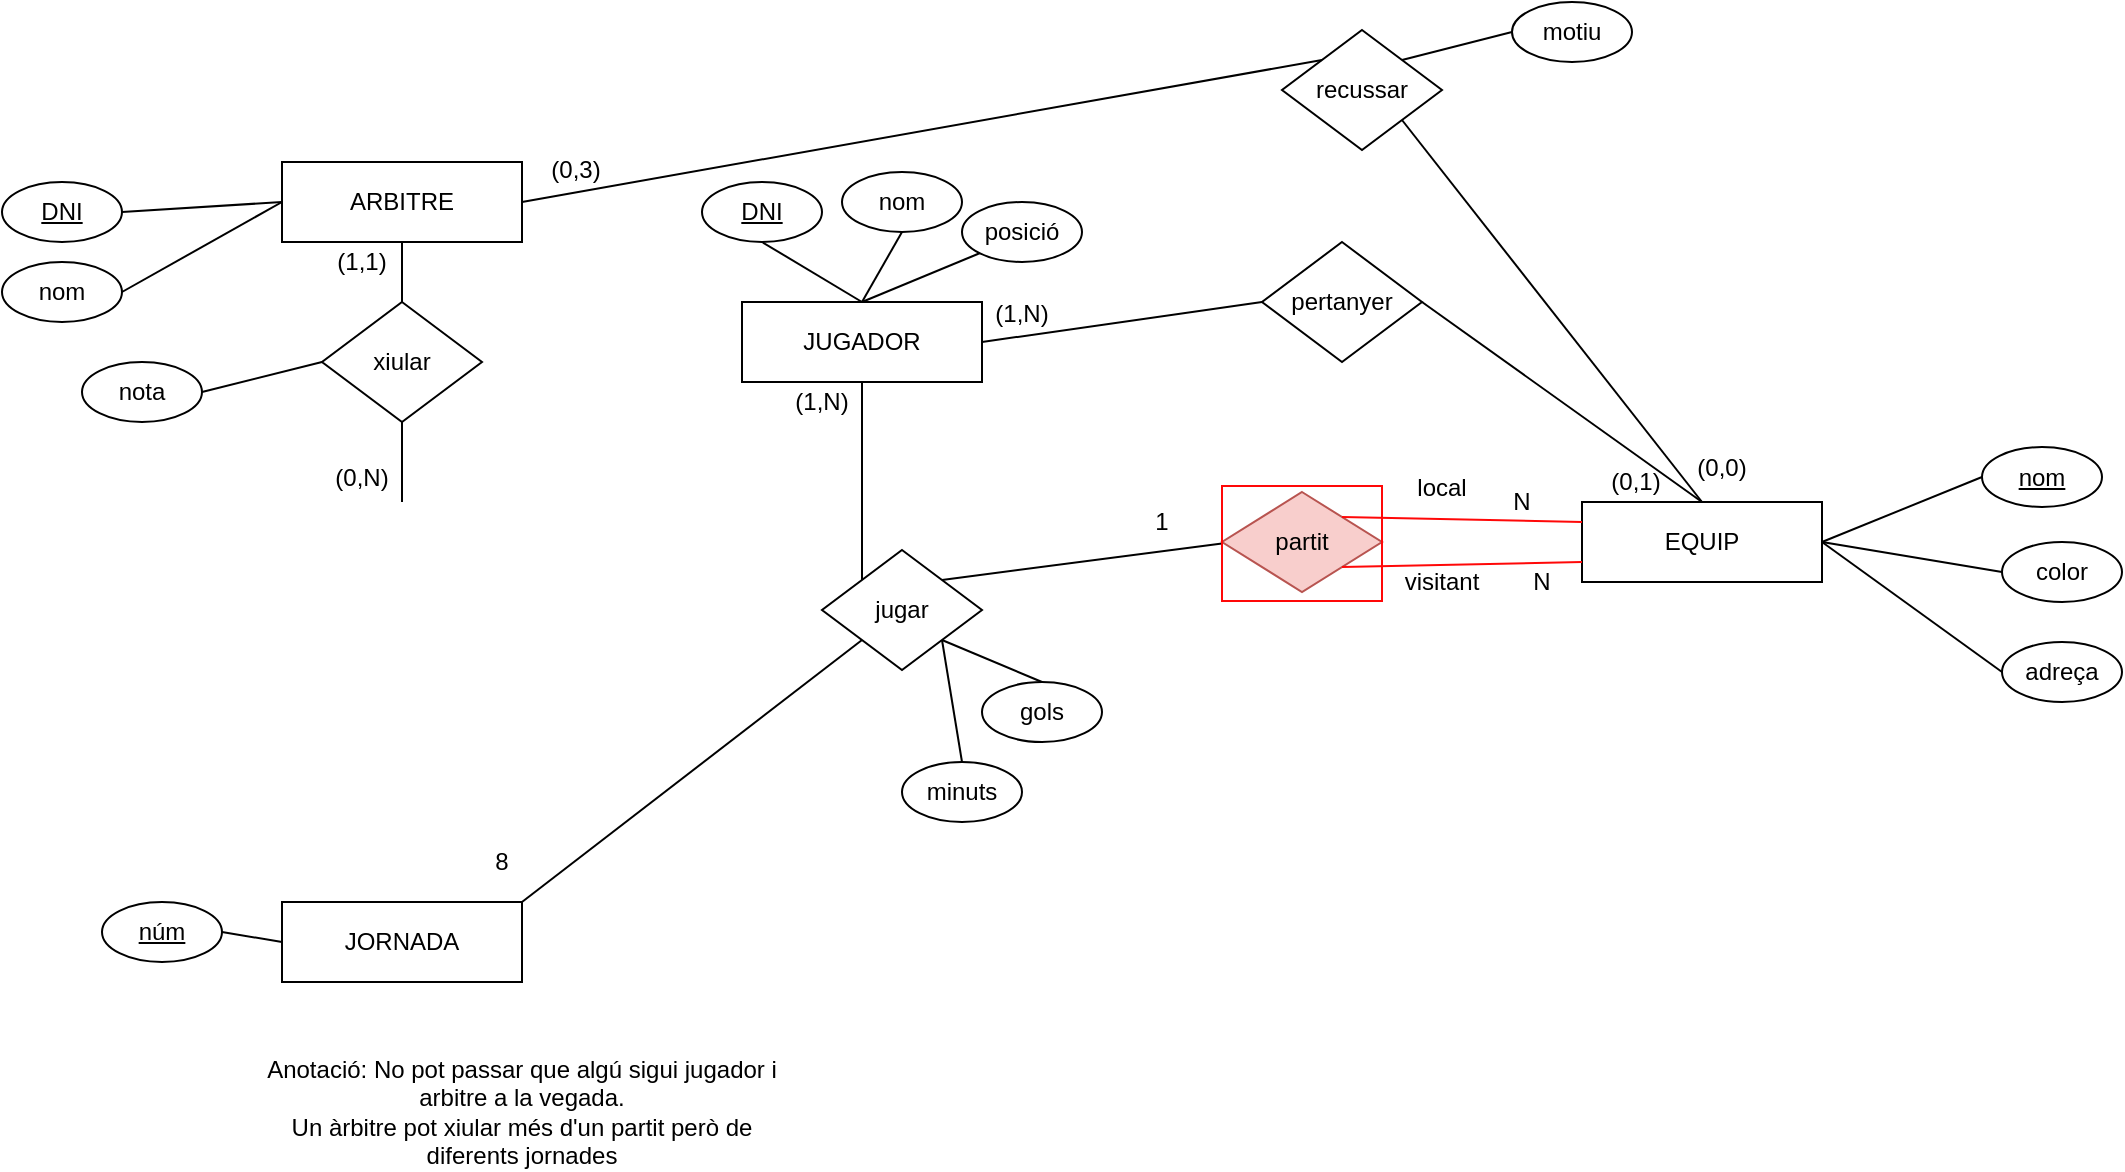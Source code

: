 <mxfile version="13.8.8" type="device"><diagram id="8ADf-xWIyVp2yWTaPn0u" name="Page-1"><mxGraphModel dx="980" dy="536" grid="1" gridSize="10" guides="1" tooltips="1" connect="1" arrows="1" fold="1" page="1" pageScale="1" pageWidth="1100" pageHeight="850" math="0" shadow="0"><root><mxCell id="0"/><mxCell id="1" parent="0"/><mxCell id="BDkQhPHqlMMcikQswN_g-2" value="jugar" style="rhombus;whiteSpace=wrap;html=1;" parent="1" vertex="1"><mxGeometry x="420" y="284" width="80" height="60" as="geometry"/></mxCell><mxCell id="BDkQhPHqlMMcikQswN_g-5" value="EQUIP" style="rounded=0;whiteSpace=wrap;html=1;" parent="1" vertex="1"><mxGeometry x="800" y="260" width="120" height="40" as="geometry"/></mxCell><mxCell id="BDkQhPHqlMMcikQswN_g-15" value="JORNADA" style="rounded=0;whiteSpace=wrap;html=1;" parent="1" vertex="1"><mxGeometry x="150" y="460" width="120" height="40" as="geometry"/></mxCell><mxCell id="BDkQhPHqlMMcikQswN_g-17" value="&lt;u&gt;nom&lt;/u&gt;" style="ellipse;whiteSpace=wrap;html=1;" parent="1" vertex="1"><mxGeometry x="1000" y="232.5" width="60" height="30" as="geometry"/></mxCell><mxCell id="BDkQhPHqlMMcikQswN_g-18" value="color" style="ellipse;whiteSpace=wrap;html=1;" parent="1" vertex="1"><mxGeometry x="1010" y="280" width="60" height="30" as="geometry"/></mxCell><mxCell id="BDkQhPHqlMMcikQswN_g-19" value="adreça" style="ellipse;whiteSpace=wrap;html=1;" parent="1" vertex="1"><mxGeometry x="1010" y="330" width="60" height="30" as="geometry"/></mxCell><mxCell id="BDkQhPHqlMMcikQswN_g-20" style="edgeStyle=orthogonalEdgeStyle;rounded=0;orthogonalLoop=1;jettySize=auto;html=1;exitX=0.5;exitY=1;exitDx=0;exitDy=0;" parent="1" source="BDkQhPHqlMMcikQswN_g-18" target="BDkQhPHqlMMcikQswN_g-18" edge="1"><mxGeometry relative="1" as="geometry"/></mxCell><mxCell id="BDkQhPHqlMMcikQswN_g-21" value="" style="endArrow=none;html=1;entryX=0;entryY=0.5;entryDx=0;entryDy=0;exitX=1;exitY=0.5;exitDx=0;exitDy=0;" parent="1" source="BDkQhPHqlMMcikQswN_g-5" target="BDkQhPHqlMMcikQswN_g-17" edge="1"><mxGeometry width="50" height="50" relative="1" as="geometry"><mxPoint x="690" y="245" as="sourcePoint"/><mxPoint x="770" y="180" as="targetPoint"/></mxGeometry></mxCell><mxCell id="BDkQhPHqlMMcikQswN_g-22" value="" style="endArrow=none;html=1;entryX=0;entryY=0.5;entryDx=0;entryDy=0;exitX=1;exitY=0.5;exitDx=0;exitDy=0;" parent="1" source="BDkQhPHqlMMcikQswN_g-5" target="BDkQhPHqlMMcikQswN_g-18" edge="1"><mxGeometry width="50" height="50" relative="1" as="geometry"><mxPoint x="750" y="300" as="sourcePoint"/><mxPoint x="780" y="265" as="targetPoint"/></mxGeometry></mxCell><mxCell id="BDkQhPHqlMMcikQswN_g-23" value="" style="endArrow=none;html=1;entryX=0;entryY=0.5;entryDx=0;entryDy=0;exitX=1;exitY=0.5;exitDx=0;exitDy=0;" parent="1" source="BDkQhPHqlMMcikQswN_g-5" target="BDkQhPHqlMMcikQswN_g-19" edge="1"><mxGeometry width="50" height="50" relative="1" as="geometry"><mxPoint x="740" y="290" as="sourcePoint"/><mxPoint x="780" y="255" as="targetPoint"/></mxGeometry></mxCell><mxCell id="BDkQhPHqlMMcikQswN_g-24" value="&lt;u&gt;núm&lt;/u&gt;" style="ellipse;whiteSpace=wrap;html=1;" parent="1" vertex="1"><mxGeometry x="60" y="460" width="60" height="30" as="geometry"/></mxCell><mxCell id="BDkQhPHqlMMcikQswN_g-25" value="" style="endArrow=none;html=1;entryX=1;entryY=0.5;entryDx=0;entryDy=0;exitX=0;exitY=0.5;exitDx=0;exitDy=0;" parent="1" source="BDkQhPHqlMMcikQswN_g-15" target="BDkQhPHqlMMcikQswN_g-24" edge="1"><mxGeometry width="50" height="50" relative="1" as="geometry"><mxPoint x="290" y="360" as="sourcePoint"/><mxPoint x="320" y="315" as="targetPoint"/></mxGeometry></mxCell><mxCell id="BDkQhPHqlMMcikQswN_g-29" value="" style="endArrow=none;html=1;entryX=0;entryY=0.5;entryDx=0;entryDy=0;exitX=1;exitY=0;exitDx=0;exitDy=0;" parent="1" source="BDkQhPHqlMMcikQswN_g-2" edge="1" target="O-rBCWn9P0vZfnqXIVvt-1"><mxGeometry width="50" height="50" relative="1" as="geometry"><mxPoint x="490" y="360" as="sourcePoint"/><mxPoint x="590" y="260" as="targetPoint"/></mxGeometry></mxCell><mxCell id="BDkQhPHqlMMcikQswN_g-31" value="" style="endArrow=none;html=1;exitX=1;exitY=0;exitDx=0;exitDy=0;entryX=0;entryY=1;entryDx=0;entryDy=0;" parent="1" source="BDkQhPHqlMMcikQswN_g-15" target="BDkQhPHqlMMcikQswN_g-2" edge="1"><mxGeometry width="50" height="50" relative="1" as="geometry"><mxPoint x="280" y="290" as="sourcePoint"/><mxPoint x="540" y="310" as="targetPoint"/></mxGeometry></mxCell><mxCell id="BDkQhPHqlMMcikQswN_g-42" value="JUGADOR" style="rounded=0;whiteSpace=wrap;html=1;" parent="1" vertex="1"><mxGeometry x="380" y="160" width="120" height="40" as="geometry"/></mxCell><mxCell id="BDkQhPHqlMMcikQswN_g-44" value="&lt;u&gt;DNI&lt;/u&gt;" style="ellipse;whiteSpace=wrap;html=1;" parent="1" vertex="1"><mxGeometry x="360" y="100" width="60" height="30" as="geometry"/></mxCell><mxCell id="BDkQhPHqlMMcikQswN_g-45" value="nom" style="ellipse;whiteSpace=wrap;html=1;" parent="1" vertex="1"><mxGeometry x="430" y="95" width="60" height="30" as="geometry"/></mxCell><mxCell id="BDkQhPHqlMMcikQswN_g-46" value="" style="endArrow=none;html=1;exitX=0.5;exitY=0;exitDx=0;exitDy=0;entryX=0.5;entryY=1;entryDx=0;entryDy=0;" parent="1" source="BDkQhPHqlMMcikQswN_g-42" target="BDkQhPHqlMMcikQswN_g-44" edge="1"><mxGeometry width="50" height="50" relative="1" as="geometry"><mxPoint x="290" y="300" as="sourcePoint"/><mxPoint x="410" y="300" as="targetPoint"/></mxGeometry></mxCell><mxCell id="BDkQhPHqlMMcikQswN_g-47" value="" style="endArrow=none;html=1;exitX=0.5;exitY=0;exitDx=0;exitDy=0;entryX=0.5;entryY=1;entryDx=0;entryDy=0;" parent="1" source="BDkQhPHqlMMcikQswN_g-42" target="BDkQhPHqlMMcikQswN_g-45" edge="1"><mxGeometry width="50" height="50" relative="1" as="geometry"><mxPoint x="450" y="170" as="sourcePoint"/><mxPoint x="440" y="140" as="targetPoint"/></mxGeometry></mxCell><mxCell id="BDkQhPHqlMMcikQswN_g-49" value="xiular" style="rhombus;whiteSpace=wrap;html=1;" parent="1" vertex="1"><mxGeometry x="170" y="160" width="80" height="60" as="geometry"/></mxCell><mxCell id="BDkQhPHqlMMcikQswN_g-50" value="ARBITRE" style="rounded=0;whiteSpace=wrap;html=1;" parent="1" vertex="1"><mxGeometry x="150" y="90" width="120" height="40" as="geometry"/></mxCell><mxCell id="BDkQhPHqlMMcikQswN_g-51" value="&lt;u&gt;DNI&lt;/u&gt;" style="ellipse;whiteSpace=wrap;html=1;" parent="1" vertex="1"><mxGeometry x="10" y="100" width="60" height="30" as="geometry"/></mxCell><mxCell id="BDkQhPHqlMMcikQswN_g-52" value="nom" style="ellipse;whiteSpace=wrap;html=1;" parent="1" vertex="1"><mxGeometry x="10" y="140" width="60" height="30" as="geometry"/></mxCell><mxCell id="BDkQhPHqlMMcikQswN_g-53" value="" style="endArrow=none;html=1;exitX=0;exitY=0.5;exitDx=0;exitDy=0;entryX=1;entryY=0.5;entryDx=0;entryDy=0;" parent="1" source="BDkQhPHqlMMcikQswN_g-50" target="BDkQhPHqlMMcikQswN_g-51" edge="1"><mxGeometry width="50" height="50" relative="1" as="geometry"><mxPoint x="60" y="230" as="sourcePoint"/><mxPoint x="180" y="230" as="targetPoint"/></mxGeometry></mxCell><mxCell id="BDkQhPHqlMMcikQswN_g-54" value="" style="endArrow=none;html=1;entryX=1;entryY=0.5;entryDx=0;entryDy=0;" parent="1" target="BDkQhPHqlMMcikQswN_g-52" edge="1"><mxGeometry width="50" height="50" relative="1" as="geometry"><mxPoint x="150" y="110" as="sourcePoint"/><mxPoint x="210" y="70" as="targetPoint"/></mxGeometry></mxCell><mxCell id="BDkQhPHqlMMcikQswN_g-55" value="" style="endArrow=none;html=1;entryX=0.5;entryY=0;entryDx=0;entryDy=0;exitX=0.5;exitY=1;exitDx=0;exitDy=0;" parent="1" source="BDkQhPHqlMMcikQswN_g-50" target="BDkQhPHqlMMcikQswN_g-49" edge="1"><mxGeometry width="50" height="50" relative="1" as="geometry"><mxPoint x="160" y="120" as="sourcePoint"/><mxPoint x="80" y="165" as="targetPoint"/></mxGeometry></mxCell><mxCell id="BDkQhPHqlMMcikQswN_g-56" value="" style="endArrow=none;html=1;entryX=0.5;entryY=0;entryDx=0;entryDy=0;exitX=0.5;exitY=1;exitDx=0;exitDy=0;" parent="1" source="BDkQhPHqlMMcikQswN_g-49" edge="1"><mxGeometry width="50" height="50" relative="1" as="geometry"><mxPoint x="220" y="140" as="sourcePoint"/><mxPoint x="210" y="260" as="targetPoint"/></mxGeometry></mxCell><mxCell id="BDkQhPHqlMMcikQswN_g-57" value="Anotació: No pot passar que algú sigui jugador i arbitre a la vegada.&lt;br&gt;Un àrbitre pot xiular més d'un partit però de diferents jornades" style="text;html=1;strokeColor=none;fillColor=none;align=center;verticalAlign=middle;whiteSpace=wrap;rounded=0;" parent="1" vertex="1"><mxGeometry x="130" y="550" width="280" height="30" as="geometry"/></mxCell><mxCell id="BDkQhPHqlMMcikQswN_g-58" value="pertanyer" style="rhombus;whiteSpace=wrap;html=1;" parent="1" vertex="1"><mxGeometry x="640" y="130" width="80" height="60" as="geometry"/></mxCell><mxCell id="BDkQhPHqlMMcikQswN_g-59" value="" style="endArrow=none;html=1;exitX=1;exitY=0.5;exitDx=0;exitDy=0;entryX=0;entryY=0.5;entryDx=0;entryDy=0;" parent="1" source="BDkQhPHqlMMcikQswN_g-42" target="BDkQhPHqlMMcikQswN_g-58" edge="1"><mxGeometry width="50" height="50" relative="1" as="geometry"><mxPoint x="450" y="170" as="sourcePoint"/><mxPoint x="520" y="140" as="targetPoint"/></mxGeometry></mxCell><mxCell id="BDkQhPHqlMMcikQswN_g-60" value="" style="endArrow=none;html=1;exitX=0.5;exitY=0;exitDx=0;exitDy=0;entryX=1;entryY=0.5;entryDx=0;entryDy=0;" parent="1" source="BDkQhPHqlMMcikQswN_g-5" target="BDkQhPHqlMMcikQswN_g-58" edge="1"><mxGeometry width="50" height="50" relative="1" as="geometry"><mxPoint x="510" y="190" as="sourcePoint"/><mxPoint x="650" y="170" as="targetPoint"/></mxGeometry></mxCell><mxCell id="BDkQhPHqlMMcikQswN_g-61" value="posició" style="ellipse;whiteSpace=wrap;html=1;" parent="1" vertex="1"><mxGeometry x="490" y="110" width="60" height="30" as="geometry"/></mxCell><mxCell id="BDkQhPHqlMMcikQswN_g-62" value="" style="endArrow=none;html=1;exitX=0.5;exitY=0;exitDx=0;exitDy=0;entryX=0;entryY=1;entryDx=0;entryDy=0;" parent="1" source="BDkQhPHqlMMcikQswN_g-42" target="BDkQhPHqlMMcikQswN_g-61" edge="1"><mxGeometry width="50" height="50" relative="1" as="geometry"><mxPoint x="450" y="170" as="sourcePoint"/><mxPoint x="470" y="135" as="targetPoint"/></mxGeometry></mxCell><mxCell id="BDkQhPHqlMMcikQswN_g-64" value="recussar" style="rhombus;whiteSpace=wrap;html=1;" parent="1" vertex="1"><mxGeometry x="650" y="24" width="80" height="60" as="geometry"/></mxCell><mxCell id="BDkQhPHqlMMcikQswN_g-65" value="" style="endArrow=none;html=1;entryX=1;entryY=1;entryDx=0;entryDy=0;" parent="1" target="BDkQhPHqlMMcikQswN_g-64" edge="1"><mxGeometry width="50" height="50" relative="1" as="geometry"><mxPoint x="860" y="260" as="sourcePoint"/><mxPoint x="730" y="170" as="targetPoint"/></mxGeometry></mxCell><mxCell id="BDkQhPHqlMMcikQswN_g-66" value="" style="endArrow=none;html=1;entryX=1;entryY=0.5;entryDx=0;entryDy=0;exitX=0;exitY=0;exitDx=0;exitDy=0;" parent="1" source="BDkQhPHqlMMcikQswN_g-64" target="BDkQhPHqlMMcikQswN_g-50" edge="1"><mxGeometry width="50" height="50" relative="1" as="geometry"><mxPoint x="870" y="270" as="sourcePoint"/><mxPoint x="720" y="95" as="targetPoint"/></mxGeometry></mxCell><mxCell id="BDkQhPHqlMMcikQswN_g-67" value="(0,3)" style="text;html=1;strokeColor=none;fillColor=none;align=center;verticalAlign=middle;whiteSpace=wrap;rounded=0;" parent="1" vertex="1"><mxGeometry x="277" y="84" width="40" height="20" as="geometry"/></mxCell><mxCell id="BDkQhPHqlMMcikQswN_g-68" value="motiu" style="ellipse;whiteSpace=wrap;html=1;" parent="1" vertex="1"><mxGeometry x="765" y="10" width="60" height="30" as="geometry"/></mxCell><mxCell id="BDkQhPHqlMMcikQswN_g-69" value="" style="endArrow=none;html=1;entryX=0;entryY=0.5;entryDx=0;entryDy=0;exitX=1;exitY=0;exitDx=0;exitDy=0;" parent="1" source="BDkQhPHqlMMcikQswN_g-64" target="BDkQhPHqlMMcikQswN_g-68" edge="1"><mxGeometry width="50" height="50" relative="1" as="geometry"><mxPoint x="550" y="300" as="sourcePoint"/><mxPoint x="600" y="250" as="targetPoint"/></mxGeometry></mxCell><mxCell id="BDkQhPHqlMMcikQswN_g-70" value="" style="endArrow=none;html=1;entryX=0.5;entryY=1;entryDx=0;entryDy=0;exitX=0;exitY=0;exitDx=0;exitDy=0;" parent="1" source="BDkQhPHqlMMcikQswN_g-2" target="BDkQhPHqlMMcikQswN_g-42" edge="1"><mxGeometry width="50" height="50" relative="1" as="geometry"><mxPoint x="550" y="300" as="sourcePoint"/><mxPoint x="600" y="250" as="targetPoint"/></mxGeometry></mxCell><mxCell id="BDkQhPHqlMMcikQswN_g-71" value="(1,N)" style="text;html=1;strokeColor=none;fillColor=none;align=center;verticalAlign=middle;whiteSpace=wrap;rounded=0;" parent="1" vertex="1"><mxGeometry x="400" y="200" width="40" height="20" as="geometry"/></mxCell><mxCell id="BDkQhPHqlMMcikQswN_g-73" value="minuts" style="ellipse;whiteSpace=wrap;html=1;" parent="1" vertex="1"><mxGeometry x="460" y="390" width="60" height="30" as="geometry"/></mxCell><mxCell id="BDkQhPHqlMMcikQswN_g-75" value="gols" style="ellipse;whiteSpace=wrap;html=1;" parent="1" vertex="1"><mxGeometry x="500" y="350" width="60" height="30" as="geometry"/></mxCell><mxCell id="BDkQhPHqlMMcikQswN_g-77" value="" style="endArrow=none;html=1;entryX=0.5;entryY=0;entryDx=0;entryDy=0;exitX=1;exitY=1;exitDx=0;exitDy=0;" parent="1" source="BDkQhPHqlMMcikQswN_g-2" target="BDkQhPHqlMMcikQswN_g-73" edge="1"><mxGeometry width="50" height="50" relative="1" as="geometry"><mxPoint x="470" y="315" as="sourcePoint"/><mxPoint x="600" y="340" as="targetPoint"/></mxGeometry></mxCell><mxCell id="BDkQhPHqlMMcikQswN_g-78" value="" style="endArrow=none;html=1;entryX=0.5;entryY=0;entryDx=0;entryDy=0;exitX=1;exitY=1;exitDx=0;exitDy=0;" parent="1" source="BDkQhPHqlMMcikQswN_g-2" target="BDkQhPHqlMMcikQswN_g-75" edge="1"><mxGeometry width="50" height="50" relative="1" as="geometry"><mxPoint x="430" y="315" as="sourcePoint"/><mxPoint x="410" y="350" as="targetPoint"/></mxGeometry></mxCell><mxCell id="BDkQhPHqlMMcikQswN_g-80" value="nota" style="ellipse;whiteSpace=wrap;html=1;" parent="1" vertex="1"><mxGeometry x="50" y="190" width="60" height="30" as="geometry"/></mxCell><mxCell id="BDkQhPHqlMMcikQswN_g-81" value="" style="endArrow=none;html=1;entryX=1;entryY=0.5;entryDx=0;entryDy=0;exitX=0;exitY=0.5;exitDx=0;exitDy=0;" parent="1" source="BDkQhPHqlMMcikQswN_g-49" target="BDkQhPHqlMMcikQswN_g-80" edge="1"><mxGeometry width="50" height="50" relative="1" as="geometry"><mxPoint x="150" y="110" as="sourcePoint"/><mxPoint x="80" y="125" as="targetPoint"/></mxGeometry></mxCell><mxCell id="BDkQhPHqlMMcikQswN_g-82" value="(0,N)" style="text;html=1;strokeColor=none;fillColor=none;align=center;verticalAlign=middle;whiteSpace=wrap;rounded=0;" parent="1" vertex="1"><mxGeometry x="170" y="237.5" width="40" height="20" as="geometry"/></mxCell><mxCell id="BDkQhPHqlMMcikQswN_g-83" value="(1,1)" style="text;html=1;strokeColor=none;fillColor=none;align=center;verticalAlign=middle;whiteSpace=wrap;rounded=0;" parent="1" vertex="1"><mxGeometry x="170" y="130" width="40" height="20" as="geometry"/></mxCell><mxCell id="BDkQhPHqlMMcikQswN_g-84" value="(0,0)" style="text;html=1;strokeColor=none;fillColor=none;align=center;verticalAlign=middle;whiteSpace=wrap;rounded=0;" parent="1" vertex="1"><mxGeometry x="850" y="232.5" width="40" height="20" as="geometry"/></mxCell><mxCell id="BDkQhPHqlMMcikQswN_g-85" value="(0,1)" style="text;html=1;strokeColor=none;fillColor=none;align=center;verticalAlign=middle;whiteSpace=wrap;rounded=0;" parent="1" vertex="1"><mxGeometry x="807" y="239.5" width="40" height="20" as="geometry"/></mxCell><mxCell id="BDkQhPHqlMMcikQswN_g-86" value="(1,N)" style="text;html=1;strokeColor=none;fillColor=none;align=center;verticalAlign=middle;whiteSpace=wrap;rounded=0;" parent="1" vertex="1"><mxGeometry x="500" y="156" width="40" height="20" as="geometry"/></mxCell><mxCell id="jZBy_F9GiXMHZqr51JR9-1" value="partit" style="rhombus;whiteSpace=wrap;html=1;fillColor=#f8cecc;strokeColor=#b85450;" parent="1" vertex="1"><mxGeometry x="620" y="255" width="80" height="50" as="geometry"/></mxCell><mxCell id="jZBy_F9GiXMHZqr51JR9-2" value="" style="endArrow=none;html=1;entryX=0;entryY=0.25;entryDx=0;entryDy=0;exitX=1;exitY=0;exitDx=0;exitDy=0;strokeColor=#FF0808;" parent="1" source="jZBy_F9GiXMHZqr51JR9-1" target="BDkQhPHqlMMcikQswN_g-5" edge="1"><mxGeometry width="50" height="50" relative="1" as="geometry"><mxPoint x="680" y="300" as="sourcePoint"/><mxPoint x="730" y="250" as="targetPoint"/></mxGeometry></mxCell><mxCell id="jZBy_F9GiXMHZqr51JR9-3" value="" style="endArrow=none;html=1;entryX=0;entryY=0.75;entryDx=0;entryDy=0;exitX=1;exitY=1;exitDx=0;exitDy=0;strokeColor=#FF0808;" parent="1" source="jZBy_F9GiXMHZqr51JR9-1" target="BDkQhPHqlMMcikQswN_g-5" edge="1"><mxGeometry width="50" height="50" relative="1" as="geometry"><mxPoint x="690" y="277.5" as="sourcePoint"/><mxPoint x="810" y="280" as="targetPoint"/></mxGeometry></mxCell><mxCell id="jZBy_F9GiXMHZqr51JR9-4" value="local" style="text;html=1;strokeColor=none;fillColor=none;align=center;verticalAlign=middle;whiteSpace=wrap;rounded=0;" parent="1" vertex="1"><mxGeometry x="710" y="242.5" width="40" height="20" as="geometry"/></mxCell><mxCell id="jZBy_F9GiXMHZqr51JR9-6" value="visitant" style="text;html=1;strokeColor=none;fillColor=none;align=center;verticalAlign=middle;whiteSpace=wrap;rounded=0;" parent="1" vertex="1"><mxGeometry x="710" y="290" width="40" height="20" as="geometry"/></mxCell><mxCell id="O-rBCWn9P0vZfnqXIVvt-1" value="" style="rounded=0;whiteSpace=wrap;html=1;fillColor=none;strokeColor=#FF0808;" vertex="1" parent="1"><mxGeometry x="620" y="252" width="80" height="57.5" as="geometry"/></mxCell><mxCell id="O-rBCWn9P0vZfnqXIVvt-5" value="N" style="text;html=1;strokeColor=none;fillColor=none;align=center;verticalAlign=middle;whiteSpace=wrap;rounded=0;" vertex="1" parent="1"><mxGeometry x="750" y="250" width="40" height="20" as="geometry"/></mxCell><mxCell id="O-rBCWn9P0vZfnqXIVvt-8" value="N" style="text;html=1;strokeColor=none;fillColor=none;align=center;verticalAlign=middle;whiteSpace=wrap;rounded=0;" vertex="1" parent="1"><mxGeometry x="760" y="290" width="40" height="20" as="geometry"/></mxCell><mxCell id="O-rBCWn9P0vZfnqXIVvt-10" value="8" style="text;html=1;strokeColor=none;fillColor=none;align=center;verticalAlign=middle;whiteSpace=wrap;rounded=0;" vertex="1" parent="1"><mxGeometry x="240" y="430" width="40" height="20" as="geometry"/></mxCell><mxCell id="O-rBCWn9P0vZfnqXIVvt-11" value="1" style="text;html=1;strokeColor=none;fillColor=none;align=center;verticalAlign=middle;whiteSpace=wrap;rounded=0;" vertex="1" parent="1"><mxGeometry x="570" y="260" width="40" height="20" as="geometry"/></mxCell></root></mxGraphModel></diagram></mxfile>
